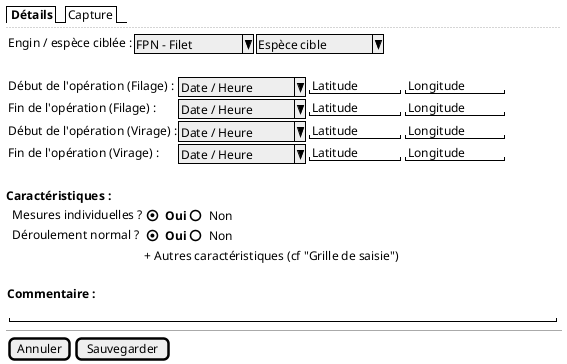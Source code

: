 @startsalt
{

  {/ <b> Détails | Capture }
  ..

    {
      { Engin / espèce ciblée : | ^ FPN - Filet ^ | ^ Espèce cible ^ }
       .
      {
        Début de l'opération (Filage) : | ^ Date / Heure ^ | "Latitude   " | "Longitude   "
        Fin de l'opération (Filage) :   | ^ Date / Heure ^ | "Latitude   " | "Longitude   "
        Début de l'opération (Virage) : | ^ Date / Heure ^ | "Latitude   " | "Longitude   "
        Fin de l'opération (Virage) :   | ^ Date / Heure ^ | "Latitude   " | "Longitude   "
      }
    }
    .
    <b>Caractéristiques :

    {
      . | Mesures individuelles ? { (X) <b>Oui | () Non }
      . | Déroulement normal ? { (X) <b>Oui | () Non }
      . | . | + Autres caractéristiques (cf "Grille de saisie")
    }
    .
    {
        <b>Commentaire :

        { "                                                                    "}
    }

  --

  {
    [Annuler] | [Sauvegarder]
  }
}
@endsalt
